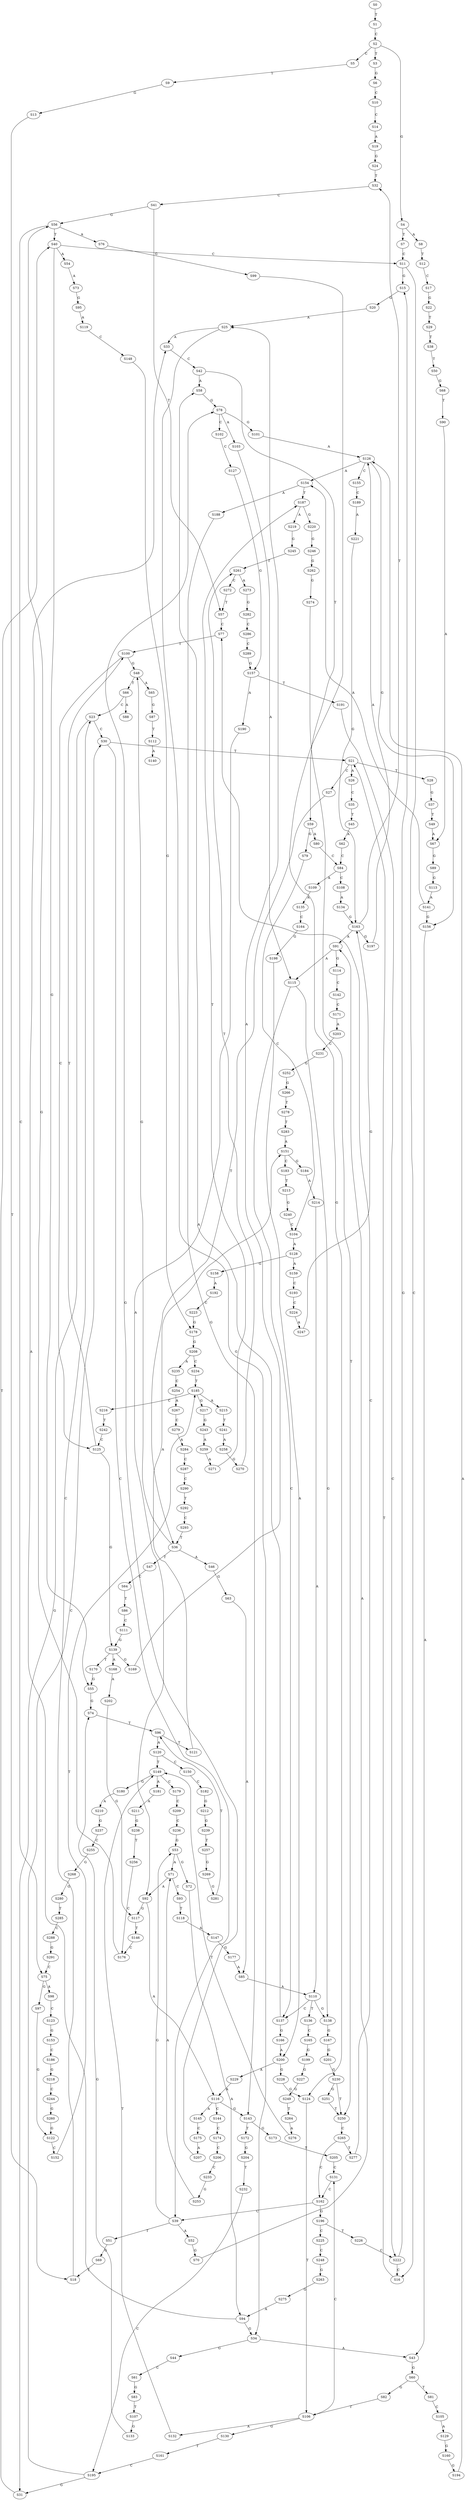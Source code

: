 strict digraph  {
	S0 -> S1 [ label = T ];
	S1 -> S2 [ label = C ];
	S2 -> S3 [ label = T ];
	S2 -> S4 [ label = G ];
	S2 -> S5 [ label = C ];
	S3 -> S6 [ label = G ];
	S4 -> S7 [ label = T ];
	S4 -> S8 [ label = A ];
	S5 -> S9 [ label = T ];
	S6 -> S10 [ label = C ];
	S7 -> S11 [ label = C ];
	S8 -> S12 [ label = T ];
	S9 -> S13 [ label = G ];
	S10 -> S14 [ label = C ];
	S11 -> S15 [ label = G ];
	S11 -> S16 [ label = C ];
	S12 -> S17 [ label = C ];
	S13 -> S18 [ label = T ];
	S14 -> S19 [ label = A ];
	S15 -> S20 [ label = G ];
	S16 -> S21 [ label = T ];
	S17 -> S22 [ label = G ];
	S18 -> S23 [ label = C ];
	S19 -> S24 [ label = G ];
	S20 -> S25 [ label = A ];
	S21 -> S26 [ label = A ];
	S21 -> S27 [ label = C ];
	S21 -> S28 [ label = T ];
	S22 -> S29 [ label = T ];
	S23 -> S30 [ label = C ];
	S23 -> S31 [ label = G ];
	S24 -> S32 [ label = T ];
	S25 -> S33 [ label = A ];
	S25 -> S34 [ label = G ];
	S26 -> S35 [ label = C ];
	S27 -> S36 [ label = T ];
	S28 -> S37 [ label = G ];
	S29 -> S38 [ label = T ];
	S30 -> S21 [ label = T ];
	S30 -> S39 [ label = C ];
	S31 -> S40 [ label = T ];
	S32 -> S41 [ label = C ];
	S33 -> S42 [ label = C ];
	S34 -> S43 [ label = A ];
	S34 -> S44 [ label = G ];
	S35 -> S45 [ label = T ];
	S36 -> S46 [ label = A ];
	S36 -> S47 [ label = T ];
	S36 -> S48 [ label = G ];
	S37 -> S49 [ label = T ];
	S38 -> S50 [ label = T ];
	S39 -> S51 [ label = T ];
	S39 -> S52 [ label = A ];
	S39 -> S53 [ label = G ];
	S40 -> S11 [ label = C ];
	S40 -> S54 [ label = A ];
	S40 -> S55 [ label = G ];
	S41 -> S56 [ label = G ];
	S41 -> S57 [ label = T ];
	S42 -> S58 [ label = A ];
	S42 -> S59 [ label = T ];
	S43 -> S60 [ label = G ];
	S44 -> S61 [ label = C ];
	S45 -> S62 [ label = A ];
	S46 -> S63 [ label = G ];
	S47 -> S64 [ label = C ];
	S48 -> S65 [ label = A ];
	S48 -> S66 [ label = T ];
	S49 -> S67 [ label = A ];
	S50 -> S68 [ label = G ];
	S51 -> S69 [ label = G ];
	S52 -> S70 [ label = G ];
	S53 -> S71 [ label = A ];
	S53 -> S72 [ label = G ];
	S54 -> S73 [ label = A ];
	S55 -> S74 [ label = G ];
	S56 -> S75 [ label = C ];
	S56 -> S40 [ label = T ];
	S56 -> S76 [ label = A ];
	S57 -> S77 [ label = C ];
	S58 -> S78 [ label = G ];
	S59 -> S79 [ label = G ];
	S59 -> S80 [ label = A ];
	S60 -> S81 [ label = T ];
	S60 -> S82 [ label = G ];
	S61 -> S83 [ label = G ];
	S62 -> S84 [ label = C ];
	S63 -> S85 [ label = A ];
	S64 -> S86 [ label = T ];
	S65 -> S87 [ label = G ];
	S66 -> S88 [ label = A ];
	S66 -> S23 [ label = C ];
	S67 -> S89 [ label = G ];
	S68 -> S90 [ label = T ];
	S69 -> S18 [ label = T ];
	S70 -> S91 [ label = A ];
	S71 -> S92 [ label = A ];
	S71 -> S93 [ label = C ];
	S72 -> S94 [ label = A ];
	S73 -> S95 [ label = G ];
	S74 -> S96 [ label = T ];
	S75 -> S97 [ label = G ];
	S75 -> S98 [ label = A ];
	S76 -> S99 [ label = G ];
	S77 -> S100 [ label = T ];
	S78 -> S101 [ label = G ];
	S78 -> S102 [ label = C ];
	S78 -> S103 [ label = A ];
	S79 -> S104 [ label = C ];
	S80 -> S84 [ label = C ];
	S81 -> S105 [ label = C ];
	S82 -> S106 [ label = T ];
	S83 -> S107 [ label = T ];
	S84 -> S108 [ label = C ];
	S84 -> S109 [ label = A ];
	S85 -> S110 [ label = A ];
	S86 -> S111 [ label = C ];
	S87 -> S112 [ label = T ];
	S89 -> S113 [ label = G ];
	S90 -> S67 [ label = A ];
	S91 -> S114 [ label = G ];
	S91 -> S115 [ label = A ];
	S92 -> S116 [ label = A ];
	S92 -> S117 [ label = G ];
	S93 -> S118 [ label = T ];
	S94 -> S33 [ label = A ];
	S94 -> S34 [ label = G ];
	S95 -> S119 [ label = A ];
	S96 -> S120 [ label = A ];
	S96 -> S121 [ label = T ];
	S97 -> S122 [ label = G ];
	S98 -> S123 [ label = C ];
	S99 -> S124 [ label = G ];
	S100 -> S48 [ label = G ];
	S100 -> S125 [ label = C ];
	S101 -> S126 [ label = A ];
	S102 -> S127 [ label = C ];
	S103 -> S115 [ label = A ];
	S104 -> S128 [ label = A ];
	S105 -> S129 [ label = A ];
	S106 -> S130 [ label = G ];
	S106 -> S131 [ label = C ];
	S106 -> S132 [ label = A ];
	S107 -> S133 [ label = G ];
	S108 -> S134 [ label = A ];
	S109 -> S135 [ label = A ];
	S110 -> S136 [ label = T ];
	S110 -> S137 [ label = C ];
	S110 -> S138 [ label = G ];
	S111 -> S139 [ label = G ];
	S112 -> S140 [ label = A ];
	S113 -> S141 [ label = A ];
	S114 -> S142 [ label = C ];
	S115 -> S137 [ label = C ];
	S115 -> S138 [ label = G ];
	S116 -> S143 [ label = G ];
	S116 -> S144 [ label = C ];
	S116 -> S145 [ label = A ];
	S117 -> S146 [ label = T ];
	S118 -> S147 [ label = A ];
	S119 -> S148 [ label = C ];
	S120 -> S149 [ label = T ];
	S120 -> S150 [ label = C ];
	S121 -> S151 [ label = A ];
	S122 -> S152 [ label = C ];
	S123 -> S153 [ label = G ];
	S124 -> S106 [ label = T ];
	S125 -> S100 [ label = T ];
	S125 -> S139 [ label = G ];
	S126 -> S154 [ label = A ];
	S126 -> S155 [ label = C ];
	S126 -> S156 [ label = G ];
	S127 -> S157 [ label = G ];
	S128 -> S158 [ label = G ];
	S128 -> S159 [ label = A ];
	S129 -> S160 [ label = G ];
	S130 -> S161 [ label = T ];
	S131 -> S162 [ label = C ];
	S132 -> S149 [ label = T ];
	S133 -> S74 [ label = G ];
	S134 -> S163 [ label = G ];
	S135 -> S164 [ label = C ];
	S136 -> S165 [ label = C ];
	S137 -> S166 [ label = G ];
	S137 -> S58 [ label = A ];
	S138 -> S167 [ label = G ];
	S139 -> S168 [ label = A ];
	S139 -> S169 [ label = G ];
	S139 -> S170 [ label = T ];
	S141 -> S156 [ label = G ];
	S141 -> S154 [ label = A ];
	S142 -> S171 [ label = C ];
	S143 -> S172 [ label = T ];
	S143 -> S173 [ label = G ];
	S144 -> S174 [ label = C ];
	S145 -> S175 [ label = C ];
	S146 -> S176 [ label = C ];
	S147 -> S177 [ label = G ];
	S148 -> S178 [ label = G ];
	S149 -> S179 [ label = C ];
	S149 -> S180 [ label = G ];
	S149 -> S181 [ label = A ];
	S150 -> S182 [ label = C ];
	S151 -> S183 [ label = C ];
	S151 -> S184 [ label = G ];
	S152 -> S185 [ label = T ];
	S153 -> S186 [ label = C ];
	S154 -> S187 [ label = T ];
	S154 -> S188 [ label = A ];
	S155 -> S189 [ label = C ];
	S156 -> S43 [ label = A ];
	S157 -> S190 [ label = A ];
	S157 -> S191 [ label = T ];
	S158 -> S192 [ label = A ];
	S159 -> S193 [ label = C ];
	S160 -> S194 [ label = G ];
	S161 -> S195 [ label = C ];
	S162 -> S39 [ label = C ];
	S162 -> S196 [ label = G ];
	S163 -> S32 [ label = T ];
	S163 -> S197 [ label = G ];
	S163 -> S91 [ label = A ];
	S164 -> S198 [ label = G ];
	S165 -> S199 [ label = G ];
	S166 -> S200 [ label = A ];
	S167 -> S201 [ label = G ];
	S168 -> S202 [ label = A ];
	S169 -> S25 [ label = A ];
	S170 -> S55 [ label = G ];
	S171 -> S203 [ label = A ];
	S172 -> S204 [ label = G ];
	S173 -> S205 [ label = T ];
	S174 -> S206 [ label = C ];
	S175 -> S207 [ label = A ];
	S176 -> S56 [ label = G ];
	S177 -> S85 [ label = A ];
	S178 -> S208 [ label = G ];
	S179 -> S209 [ label = C ];
	S180 -> S210 [ label = A ];
	S181 -> S211 [ label = A ];
	S182 -> S212 [ label = G ];
	S183 -> S213 [ label = T ];
	S184 -> S214 [ label = A ];
	S185 -> S215 [ label = A ];
	S185 -> S216 [ label = C ];
	S185 -> S217 [ label = G ];
	S186 -> S218 [ label = G ];
	S187 -> S219 [ label = A ];
	S187 -> S220 [ label = G ];
	S188 -> S143 [ label = G ];
	S189 -> S221 [ label = A ];
	S190 -> S92 [ label = A ];
	S191 -> S222 [ label = C ];
	S192 -> S223 [ label = C ];
	S193 -> S224 [ label = C ];
	S194 -> S126 [ label = A ];
	S195 -> S31 [ label = G ];
	S195 -> S30 [ label = C ];
	S196 -> S225 [ label = C ];
	S196 -> S226 [ label = T ];
	S197 -> S126 [ label = A ];
	S198 -> S200 [ label = A ];
	S199 -> S227 [ label = G ];
	S200 -> S228 [ label = G ];
	S200 -> S229 [ label = A ];
	S201 -> S230 [ label = G ];
	S202 -> S117 [ label = G ];
	S203 -> S231 [ label = C ];
	S204 -> S232 [ label = T ];
	S205 -> S131 [ label = C ];
	S206 -> S233 [ label = C ];
	S207 -> S78 [ label = G ];
	S208 -> S234 [ label = C ];
	S208 -> S235 [ label = A ];
	S209 -> S236 [ label = C ];
	S210 -> S237 [ label = G ];
	S211 -> S238 [ label = G ];
	S212 -> S239 [ label = G ];
	S213 -> S240 [ label = G ];
	S214 -> S110 [ label = A ];
	S215 -> S241 [ label = T ];
	S216 -> S242 [ label = T ];
	S217 -> S243 [ label = G ];
	S218 -> S244 [ label = C ];
	S219 -> S245 [ label = G ];
	S220 -> S246 [ label = G ];
	S221 -> S163 [ label = G ];
	S222 -> S16 [ label = C ];
	S222 -> S15 [ label = G ];
	S223 -> S178 [ label = G ];
	S224 -> S247 [ label = A ];
	S225 -> S248 [ label = C ];
	S226 -> S222 [ label = C ];
	S227 -> S249 [ label = G ];
	S228 -> S124 [ label = G ];
	S229 -> S116 [ label = A ];
	S230 -> S250 [ label = T ];
	S230 -> S251 [ label = G ];
	S231 -> S252 [ label = G ];
	S232 -> S195 [ label = C ];
	S233 -> S253 [ label = G ];
	S234 -> S185 [ label = T ];
	S235 -> S254 [ label = C ];
	S236 -> S53 [ label = G ];
	S237 -> S255 [ label = C ];
	S238 -> S256 [ label = T ];
	S239 -> S257 [ label = T ];
	S240 -> S104 [ label = C ];
	S241 -> S258 [ label = A ];
	S242 -> S125 [ label = C ];
	S243 -> S259 [ label = A ];
	S244 -> S260 [ label = G ];
	S245 -> S261 [ label = T ];
	S246 -> S262 [ label = G ];
	S247 -> S163 [ label = G ];
	S248 -> S263 [ label = G ];
	S249 -> S264 [ label = T ];
	S250 -> S265 [ label = C ];
	S251 -> S250 [ label = T ];
	S252 -> S266 [ label = G ];
	S253 -> S71 [ label = A ];
	S254 -> S267 [ label = A ];
	S255 -> S268 [ label = G ];
	S256 -> S176 [ label = C ];
	S257 -> S269 [ label = G ];
	S258 -> S270 [ label = G ];
	S259 -> S271 [ label = A ];
	S260 -> S122 [ label = G ];
	S261 -> S272 [ label = C ];
	S261 -> S273 [ label = A ];
	S262 -> S274 [ label = G ];
	S263 -> S275 [ label = G ];
	S264 -> S276 [ label = A ];
	S265 -> S162 [ label = C ];
	S265 -> S277 [ label = T ];
	S266 -> S278 [ label = T ];
	S267 -> S279 [ label = C ];
	S268 -> S280 [ label = G ];
	S269 -> S281 [ label = G ];
	S270 -> S261 [ label = T ];
	S271 -> S187 [ label = T ];
	S272 -> S57 [ label = T ];
	S273 -> S282 [ label = G ];
	S274 -> S250 [ label = T ];
	S275 -> S94 [ label = A ];
	S276 -> S149 [ label = T ];
	S277 -> S77 [ label = C ];
	S278 -> S283 [ label = T ];
	S279 -> S284 [ label = A ];
	S280 -> S285 [ label = T ];
	S281 -> S96 [ label = T ];
	S282 -> S286 [ label = C ];
	S283 -> S151 [ label = A ];
	S284 -> S287 [ label = C ];
	S285 -> S288 [ label = C ];
	S286 -> S289 [ label = C ];
	S287 -> S290 [ label = C ];
	S288 -> S291 [ label = G ];
	S289 -> S157 [ label = G ];
	S290 -> S292 [ label = T ];
	S291 -> S75 [ label = C ];
	S292 -> S293 [ label = C ];
	S293 -> S36 [ label = T ];
}
